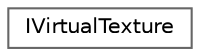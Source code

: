 digraph "Graphical Class Hierarchy"
{
 // INTERACTIVE_SVG=YES
 // LATEX_PDF_SIZE
  bgcolor="transparent";
  edge [fontname=Helvetica,fontsize=10,labelfontname=Helvetica,labelfontsize=10];
  node [fontname=Helvetica,fontsize=10,shape=box,height=0.2,width=0.4];
  rankdir="LR";
  Node0 [id="Node000000",label="IVirtualTexture",height=0.2,width=0.4,color="grey40", fillcolor="white", style="filled",URL="$d8/db1/classIVirtualTexture.html",tooltip="This is the interface that can produce tiles of virtual texture data This can be extended to represen..."];
}
